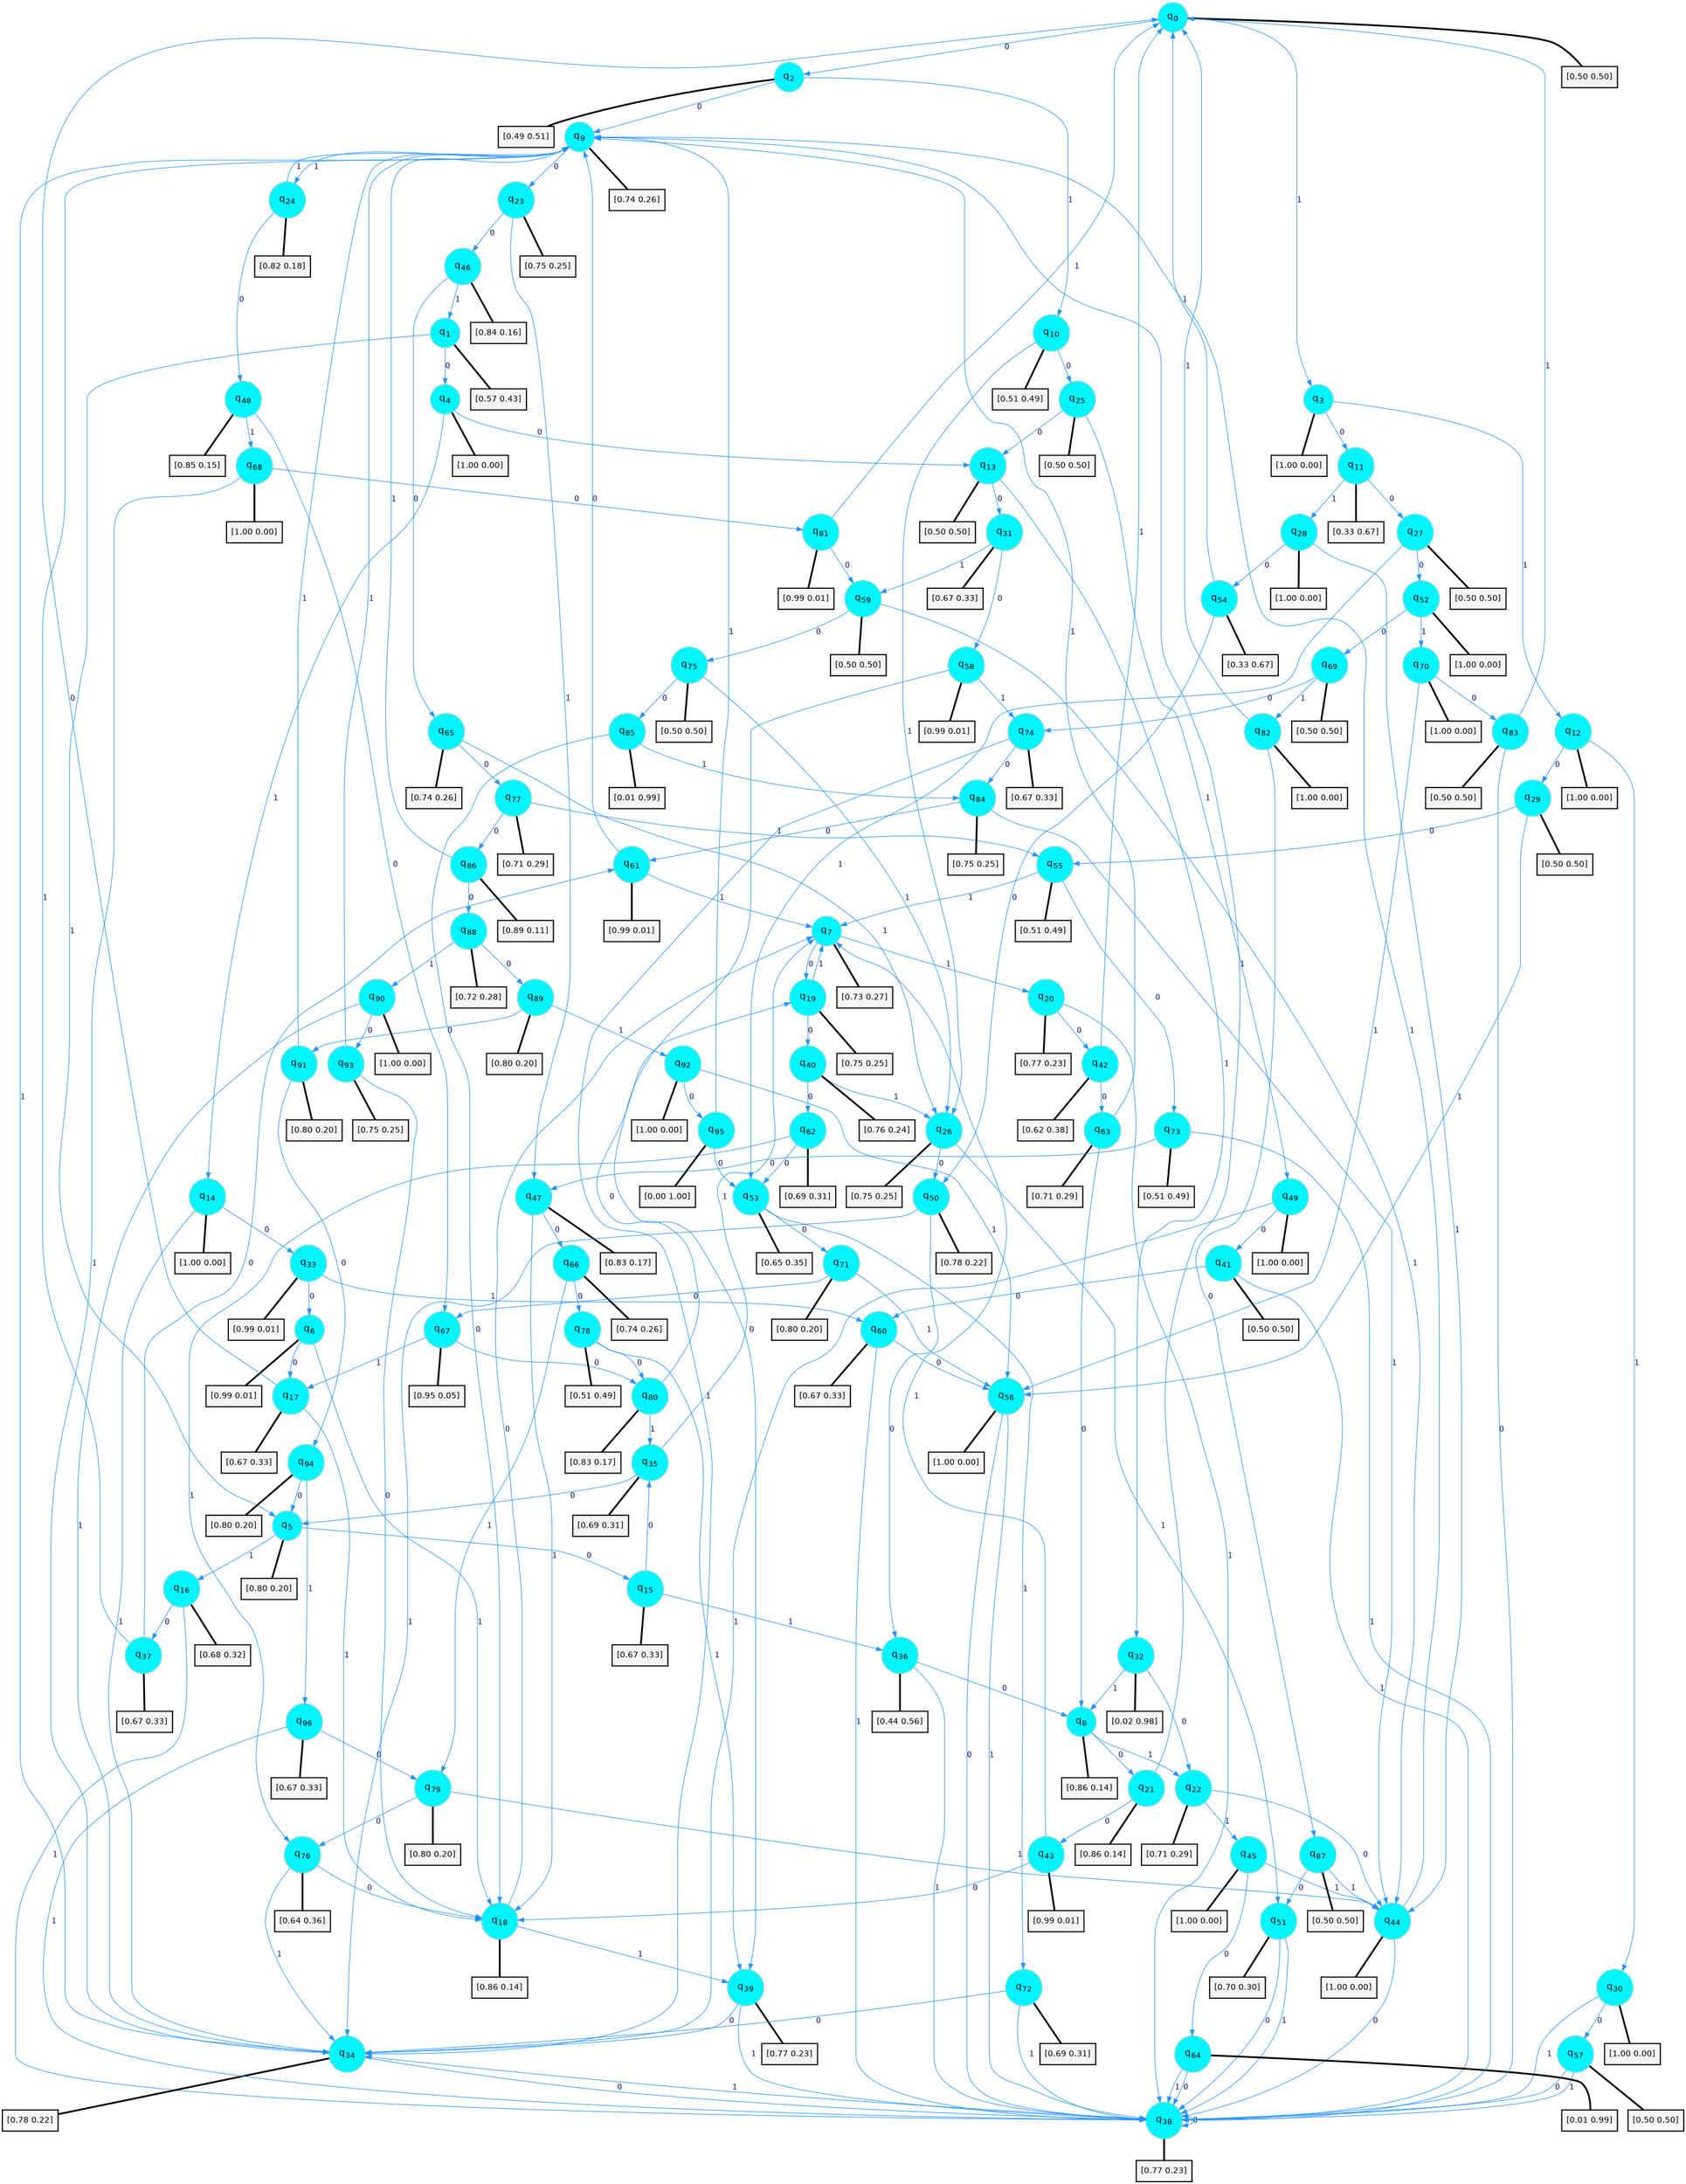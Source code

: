 digraph G {
graph [
bgcolor=transparent, dpi=300, rankdir=TD, size="40,25"];
node [
color=gray, fillcolor=turquoise1, fontcolor=black, fontname=Helvetica, fontsize=16, fontweight=bold, shape=circle, style=filled];
edge [
arrowsize=1, color=dodgerblue1, fontcolor=midnightblue, fontname=courier, fontweight=bold, penwidth=1, style=solid, weight=20];
0[label=<q<SUB>0</SUB>>];
1[label=<q<SUB>1</SUB>>];
2[label=<q<SUB>2</SUB>>];
3[label=<q<SUB>3</SUB>>];
4[label=<q<SUB>4</SUB>>];
5[label=<q<SUB>5</SUB>>];
6[label=<q<SUB>6</SUB>>];
7[label=<q<SUB>7</SUB>>];
8[label=<q<SUB>8</SUB>>];
9[label=<q<SUB>9</SUB>>];
10[label=<q<SUB>10</SUB>>];
11[label=<q<SUB>11</SUB>>];
12[label=<q<SUB>12</SUB>>];
13[label=<q<SUB>13</SUB>>];
14[label=<q<SUB>14</SUB>>];
15[label=<q<SUB>15</SUB>>];
16[label=<q<SUB>16</SUB>>];
17[label=<q<SUB>17</SUB>>];
18[label=<q<SUB>18</SUB>>];
19[label=<q<SUB>19</SUB>>];
20[label=<q<SUB>20</SUB>>];
21[label=<q<SUB>21</SUB>>];
22[label=<q<SUB>22</SUB>>];
23[label=<q<SUB>23</SUB>>];
24[label=<q<SUB>24</SUB>>];
25[label=<q<SUB>25</SUB>>];
26[label=<q<SUB>26</SUB>>];
27[label=<q<SUB>27</SUB>>];
28[label=<q<SUB>28</SUB>>];
29[label=<q<SUB>29</SUB>>];
30[label=<q<SUB>30</SUB>>];
31[label=<q<SUB>31</SUB>>];
32[label=<q<SUB>32</SUB>>];
33[label=<q<SUB>33</SUB>>];
34[label=<q<SUB>34</SUB>>];
35[label=<q<SUB>35</SUB>>];
36[label=<q<SUB>36</SUB>>];
37[label=<q<SUB>37</SUB>>];
38[label=<q<SUB>38</SUB>>];
39[label=<q<SUB>39</SUB>>];
40[label=<q<SUB>40</SUB>>];
41[label=<q<SUB>41</SUB>>];
42[label=<q<SUB>42</SUB>>];
43[label=<q<SUB>43</SUB>>];
44[label=<q<SUB>44</SUB>>];
45[label=<q<SUB>45</SUB>>];
46[label=<q<SUB>46</SUB>>];
47[label=<q<SUB>47</SUB>>];
48[label=<q<SUB>48</SUB>>];
49[label=<q<SUB>49</SUB>>];
50[label=<q<SUB>50</SUB>>];
51[label=<q<SUB>51</SUB>>];
52[label=<q<SUB>52</SUB>>];
53[label=<q<SUB>53</SUB>>];
54[label=<q<SUB>54</SUB>>];
55[label=<q<SUB>55</SUB>>];
56[label=<q<SUB>56</SUB>>];
57[label=<q<SUB>57</SUB>>];
58[label=<q<SUB>58</SUB>>];
59[label=<q<SUB>59</SUB>>];
60[label=<q<SUB>60</SUB>>];
61[label=<q<SUB>61</SUB>>];
62[label=<q<SUB>62</SUB>>];
63[label=<q<SUB>63</SUB>>];
64[label=<q<SUB>64</SUB>>];
65[label=<q<SUB>65</SUB>>];
66[label=<q<SUB>66</SUB>>];
67[label=<q<SUB>67</SUB>>];
68[label=<q<SUB>68</SUB>>];
69[label=<q<SUB>69</SUB>>];
70[label=<q<SUB>70</SUB>>];
71[label=<q<SUB>71</SUB>>];
72[label=<q<SUB>72</SUB>>];
73[label=<q<SUB>73</SUB>>];
74[label=<q<SUB>74</SUB>>];
75[label=<q<SUB>75</SUB>>];
76[label=<q<SUB>76</SUB>>];
77[label=<q<SUB>77</SUB>>];
78[label=<q<SUB>78</SUB>>];
79[label=<q<SUB>79</SUB>>];
80[label=<q<SUB>80</SUB>>];
81[label=<q<SUB>81</SUB>>];
82[label=<q<SUB>82</SUB>>];
83[label=<q<SUB>83</SUB>>];
84[label=<q<SUB>84</SUB>>];
85[label=<q<SUB>85</SUB>>];
86[label=<q<SUB>86</SUB>>];
87[label=<q<SUB>87</SUB>>];
88[label=<q<SUB>88</SUB>>];
89[label=<q<SUB>89</SUB>>];
90[label=<q<SUB>90</SUB>>];
91[label=<q<SUB>91</SUB>>];
92[label=<q<SUB>92</SUB>>];
93[label=<q<SUB>93</SUB>>];
94[label=<q<SUB>94</SUB>>];
95[label=<q<SUB>95</SUB>>];
96[label=<q<SUB>96</SUB>>];
97[label="[0.50 0.50]", shape=box,fontcolor=black, fontname=Helvetica, fontsize=14, penwidth=2, fillcolor=whitesmoke,color=black];
98[label="[0.57 0.43]", shape=box,fontcolor=black, fontname=Helvetica, fontsize=14, penwidth=2, fillcolor=whitesmoke,color=black];
99[label="[0.49 0.51]", shape=box,fontcolor=black, fontname=Helvetica, fontsize=14, penwidth=2, fillcolor=whitesmoke,color=black];
100[label="[1.00 0.00]", shape=box,fontcolor=black, fontname=Helvetica, fontsize=14, penwidth=2, fillcolor=whitesmoke,color=black];
101[label="[1.00 0.00]", shape=box,fontcolor=black, fontname=Helvetica, fontsize=14, penwidth=2, fillcolor=whitesmoke,color=black];
102[label="[0.80 0.20]", shape=box,fontcolor=black, fontname=Helvetica, fontsize=14, penwidth=2, fillcolor=whitesmoke,color=black];
103[label="[0.99 0.01]", shape=box,fontcolor=black, fontname=Helvetica, fontsize=14, penwidth=2, fillcolor=whitesmoke,color=black];
104[label="[0.73 0.27]", shape=box,fontcolor=black, fontname=Helvetica, fontsize=14, penwidth=2, fillcolor=whitesmoke,color=black];
105[label="[0.86 0.14]", shape=box,fontcolor=black, fontname=Helvetica, fontsize=14, penwidth=2, fillcolor=whitesmoke,color=black];
106[label="[0.74 0.26]", shape=box,fontcolor=black, fontname=Helvetica, fontsize=14, penwidth=2, fillcolor=whitesmoke,color=black];
107[label="[0.51 0.49]", shape=box,fontcolor=black, fontname=Helvetica, fontsize=14, penwidth=2, fillcolor=whitesmoke,color=black];
108[label="[0.33 0.67]", shape=box,fontcolor=black, fontname=Helvetica, fontsize=14, penwidth=2, fillcolor=whitesmoke,color=black];
109[label="[1.00 0.00]", shape=box,fontcolor=black, fontname=Helvetica, fontsize=14, penwidth=2, fillcolor=whitesmoke,color=black];
110[label="[0.50 0.50]", shape=box,fontcolor=black, fontname=Helvetica, fontsize=14, penwidth=2, fillcolor=whitesmoke,color=black];
111[label="[1.00 0.00]", shape=box,fontcolor=black, fontname=Helvetica, fontsize=14, penwidth=2, fillcolor=whitesmoke,color=black];
112[label="[0.67 0.33]", shape=box,fontcolor=black, fontname=Helvetica, fontsize=14, penwidth=2, fillcolor=whitesmoke,color=black];
113[label="[0.68 0.32]", shape=box,fontcolor=black, fontname=Helvetica, fontsize=14, penwidth=2, fillcolor=whitesmoke,color=black];
114[label="[0.67 0.33]", shape=box,fontcolor=black, fontname=Helvetica, fontsize=14, penwidth=2, fillcolor=whitesmoke,color=black];
115[label="[0.86 0.14]", shape=box,fontcolor=black, fontname=Helvetica, fontsize=14, penwidth=2, fillcolor=whitesmoke,color=black];
116[label="[0.75 0.25]", shape=box,fontcolor=black, fontname=Helvetica, fontsize=14, penwidth=2, fillcolor=whitesmoke,color=black];
117[label="[0.77 0.23]", shape=box,fontcolor=black, fontname=Helvetica, fontsize=14, penwidth=2, fillcolor=whitesmoke,color=black];
118[label="[0.86 0.14]", shape=box,fontcolor=black, fontname=Helvetica, fontsize=14, penwidth=2, fillcolor=whitesmoke,color=black];
119[label="[0.71 0.29]", shape=box,fontcolor=black, fontname=Helvetica, fontsize=14, penwidth=2, fillcolor=whitesmoke,color=black];
120[label="[0.75 0.25]", shape=box,fontcolor=black, fontname=Helvetica, fontsize=14, penwidth=2, fillcolor=whitesmoke,color=black];
121[label="[0.82 0.18]", shape=box,fontcolor=black, fontname=Helvetica, fontsize=14, penwidth=2, fillcolor=whitesmoke,color=black];
122[label="[0.50 0.50]", shape=box,fontcolor=black, fontname=Helvetica, fontsize=14, penwidth=2, fillcolor=whitesmoke,color=black];
123[label="[0.75 0.25]", shape=box,fontcolor=black, fontname=Helvetica, fontsize=14, penwidth=2, fillcolor=whitesmoke,color=black];
124[label="[0.50 0.50]", shape=box,fontcolor=black, fontname=Helvetica, fontsize=14, penwidth=2, fillcolor=whitesmoke,color=black];
125[label="[1.00 0.00]", shape=box,fontcolor=black, fontname=Helvetica, fontsize=14, penwidth=2, fillcolor=whitesmoke,color=black];
126[label="[0.50 0.50]", shape=box,fontcolor=black, fontname=Helvetica, fontsize=14, penwidth=2, fillcolor=whitesmoke,color=black];
127[label="[1.00 0.00]", shape=box,fontcolor=black, fontname=Helvetica, fontsize=14, penwidth=2, fillcolor=whitesmoke,color=black];
128[label="[0.67 0.33]", shape=box,fontcolor=black, fontname=Helvetica, fontsize=14, penwidth=2, fillcolor=whitesmoke,color=black];
129[label="[0.02 0.98]", shape=box,fontcolor=black, fontname=Helvetica, fontsize=14, penwidth=2, fillcolor=whitesmoke,color=black];
130[label="[0.99 0.01]", shape=box,fontcolor=black, fontname=Helvetica, fontsize=14, penwidth=2, fillcolor=whitesmoke,color=black];
131[label="[0.78 0.22]", shape=box,fontcolor=black, fontname=Helvetica, fontsize=14, penwidth=2, fillcolor=whitesmoke,color=black];
132[label="[0.69 0.31]", shape=box,fontcolor=black, fontname=Helvetica, fontsize=14, penwidth=2, fillcolor=whitesmoke,color=black];
133[label="[0.44 0.56]", shape=box,fontcolor=black, fontname=Helvetica, fontsize=14, penwidth=2, fillcolor=whitesmoke,color=black];
134[label="[0.67 0.33]", shape=box,fontcolor=black, fontname=Helvetica, fontsize=14, penwidth=2, fillcolor=whitesmoke,color=black];
135[label="[0.77 0.23]", shape=box,fontcolor=black, fontname=Helvetica, fontsize=14, penwidth=2, fillcolor=whitesmoke,color=black];
136[label="[0.77 0.23]", shape=box,fontcolor=black, fontname=Helvetica, fontsize=14, penwidth=2, fillcolor=whitesmoke,color=black];
137[label="[0.76 0.24]", shape=box,fontcolor=black, fontname=Helvetica, fontsize=14, penwidth=2, fillcolor=whitesmoke,color=black];
138[label="[0.50 0.50]", shape=box,fontcolor=black, fontname=Helvetica, fontsize=14, penwidth=2, fillcolor=whitesmoke,color=black];
139[label="[0.62 0.38]", shape=box,fontcolor=black, fontname=Helvetica, fontsize=14, penwidth=2, fillcolor=whitesmoke,color=black];
140[label="[0.99 0.01]", shape=box,fontcolor=black, fontname=Helvetica, fontsize=14, penwidth=2, fillcolor=whitesmoke,color=black];
141[label="[1.00 0.00]", shape=box,fontcolor=black, fontname=Helvetica, fontsize=14, penwidth=2, fillcolor=whitesmoke,color=black];
142[label="[1.00 0.00]", shape=box,fontcolor=black, fontname=Helvetica, fontsize=14, penwidth=2, fillcolor=whitesmoke,color=black];
143[label="[0.84 0.16]", shape=box,fontcolor=black, fontname=Helvetica, fontsize=14, penwidth=2, fillcolor=whitesmoke,color=black];
144[label="[0.83 0.17]", shape=box,fontcolor=black, fontname=Helvetica, fontsize=14, penwidth=2, fillcolor=whitesmoke,color=black];
145[label="[0.85 0.15]", shape=box,fontcolor=black, fontname=Helvetica, fontsize=14, penwidth=2, fillcolor=whitesmoke,color=black];
146[label="[1.00 0.00]", shape=box,fontcolor=black, fontname=Helvetica, fontsize=14, penwidth=2, fillcolor=whitesmoke,color=black];
147[label="[0.78 0.22]", shape=box,fontcolor=black, fontname=Helvetica, fontsize=14, penwidth=2, fillcolor=whitesmoke,color=black];
148[label="[0.70 0.30]", shape=box,fontcolor=black, fontname=Helvetica, fontsize=14, penwidth=2, fillcolor=whitesmoke,color=black];
149[label="[1.00 0.00]", shape=box,fontcolor=black, fontname=Helvetica, fontsize=14, penwidth=2, fillcolor=whitesmoke,color=black];
150[label="[0.65 0.35]", shape=box,fontcolor=black, fontname=Helvetica, fontsize=14, penwidth=2, fillcolor=whitesmoke,color=black];
151[label="[0.33 0.67]", shape=box,fontcolor=black, fontname=Helvetica, fontsize=14, penwidth=2, fillcolor=whitesmoke,color=black];
152[label="[0.51 0.49]", shape=box,fontcolor=black, fontname=Helvetica, fontsize=14, penwidth=2, fillcolor=whitesmoke,color=black];
153[label="[1.00 0.00]", shape=box,fontcolor=black, fontname=Helvetica, fontsize=14, penwidth=2, fillcolor=whitesmoke,color=black];
154[label="[0.50 0.50]", shape=box,fontcolor=black, fontname=Helvetica, fontsize=14, penwidth=2, fillcolor=whitesmoke,color=black];
155[label="[0.99 0.01]", shape=box,fontcolor=black, fontname=Helvetica, fontsize=14, penwidth=2, fillcolor=whitesmoke,color=black];
156[label="[0.50 0.50]", shape=box,fontcolor=black, fontname=Helvetica, fontsize=14, penwidth=2, fillcolor=whitesmoke,color=black];
157[label="[0.67 0.33]", shape=box,fontcolor=black, fontname=Helvetica, fontsize=14, penwidth=2, fillcolor=whitesmoke,color=black];
158[label="[0.99 0.01]", shape=box,fontcolor=black, fontname=Helvetica, fontsize=14, penwidth=2, fillcolor=whitesmoke,color=black];
159[label="[0.69 0.31]", shape=box,fontcolor=black, fontname=Helvetica, fontsize=14, penwidth=2, fillcolor=whitesmoke,color=black];
160[label="[0.71 0.29]", shape=box,fontcolor=black, fontname=Helvetica, fontsize=14, penwidth=2, fillcolor=whitesmoke,color=black];
161[label="[0.01 0.99]", shape=box,fontcolor=black, fontname=Helvetica, fontsize=14, penwidth=2, fillcolor=whitesmoke,color=black];
162[label="[0.74 0.26]", shape=box,fontcolor=black, fontname=Helvetica, fontsize=14, penwidth=2, fillcolor=whitesmoke,color=black];
163[label="[0.74 0.26]", shape=box,fontcolor=black, fontname=Helvetica, fontsize=14, penwidth=2, fillcolor=whitesmoke,color=black];
164[label="[0.95 0.05]", shape=box,fontcolor=black, fontname=Helvetica, fontsize=14, penwidth=2, fillcolor=whitesmoke,color=black];
165[label="[1.00 0.00]", shape=box,fontcolor=black, fontname=Helvetica, fontsize=14, penwidth=2, fillcolor=whitesmoke,color=black];
166[label="[0.50 0.50]", shape=box,fontcolor=black, fontname=Helvetica, fontsize=14, penwidth=2, fillcolor=whitesmoke,color=black];
167[label="[1.00 0.00]", shape=box,fontcolor=black, fontname=Helvetica, fontsize=14, penwidth=2, fillcolor=whitesmoke,color=black];
168[label="[0.80 0.20]", shape=box,fontcolor=black, fontname=Helvetica, fontsize=14, penwidth=2, fillcolor=whitesmoke,color=black];
169[label="[0.69 0.31]", shape=box,fontcolor=black, fontname=Helvetica, fontsize=14, penwidth=2, fillcolor=whitesmoke,color=black];
170[label="[0.51 0.49]", shape=box,fontcolor=black, fontname=Helvetica, fontsize=14, penwidth=2, fillcolor=whitesmoke,color=black];
171[label="[0.67 0.33]", shape=box,fontcolor=black, fontname=Helvetica, fontsize=14, penwidth=2, fillcolor=whitesmoke,color=black];
172[label="[0.50 0.50]", shape=box,fontcolor=black, fontname=Helvetica, fontsize=14, penwidth=2, fillcolor=whitesmoke,color=black];
173[label="[0.64 0.36]", shape=box,fontcolor=black, fontname=Helvetica, fontsize=14, penwidth=2, fillcolor=whitesmoke,color=black];
174[label="[0.71 0.29]", shape=box,fontcolor=black, fontname=Helvetica, fontsize=14, penwidth=2, fillcolor=whitesmoke,color=black];
175[label="[0.51 0.49]", shape=box,fontcolor=black, fontname=Helvetica, fontsize=14, penwidth=2, fillcolor=whitesmoke,color=black];
176[label="[0.80 0.20]", shape=box,fontcolor=black, fontname=Helvetica, fontsize=14, penwidth=2, fillcolor=whitesmoke,color=black];
177[label="[0.83 0.17]", shape=box,fontcolor=black, fontname=Helvetica, fontsize=14, penwidth=2, fillcolor=whitesmoke,color=black];
178[label="[0.99 0.01]", shape=box,fontcolor=black, fontname=Helvetica, fontsize=14, penwidth=2, fillcolor=whitesmoke,color=black];
179[label="[1.00 0.00]", shape=box,fontcolor=black, fontname=Helvetica, fontsize=14, penwidth=2, fillcolor=whitesmoke,color=black];
180[label="[0.50 0.50]", shape=box,fontcolor=black, fontname=Helvetica, fontsize=14, penwidth=2, fillcolor=whitesmoke,color=black];
181[label="[0.75 0.25]", shape=box,fontcolor=black, fontname=Helvetica, fontsize=14, penwidth=2, fillcolor=whitesmoke,color=black];
182[label="[0.01 0.99]", shape=box,fontcolor=black, fontname=Helvetica, fontsize=14, penwidth=2, fillcolor=whitesmoke,color=black];
183[label="[0.89 0.11]", shape=box,fontcolor=black, fontname=Helvetica, fontsize=14, penwidth=2, fillcolor=whitesmoke,color=black];
184[label="[0.50 0.50]", shape=box,fontcolor=black, fontname=Helvetica, fontsize=14, penwidth=2, fillcolor=whitesmoke,color=black];
185[label="[0.72 0.28]", shape=box,fontcolor=black, fontname=Helvetica, fontsize=14, penwidth=2, fillcolor=whitesmoke,color=black];
186[label="[0.80 0.20]", shape=box,fontcolor=black, fontname=Helvetica, fontsize=14, penwidth=2, fillcolor=whitesmoke,color=black];
187[label="[1.00 0.00]", shape=box,fontcolor=black, fontname=Helvetica, fontsize=14, penwidth=2, fillcolor=whitesmoke,color=black];
188[label="[0.80 0.20]", shape=box,fontcolor=black, fontname=Helvetica, fontsize=14, penwidth=2, fillcolor=whitesmoke,color=black];
189[label="[1.00 0.00]", shape=box,fontcolor=black, fontname=Helvetica, fontsize=14, penwidth=2, fillcolor=whitesmoke,color=black];
190[label="[0.75 0.25]", shape=box,fontcolor=black, fontname=Helvetica, fontsize=14, penwidth=2, fillcolor=whitesmoke,color=black];
191[label="[0.80 0.20]", shape=box,fontcolor=black, fontname=Helvetica, fontsize=14, penwidth=2, fillcolor=whitesmoke,color=black];
192[label="[0.00 1.00]", shape=box,fontcolor=black, fontname=Helvetica, fontsize=14, penwidth=2, fillcolor=whitesmoke,color=black];
193[label="[0.67 0.33]", shape=box,fontcolor=black, fontname=Helvetica, fontsize=14, penwidth=2, fillcolor=whitesmoke,color=black];
0->2 [label=0];
0->3 [label=1];
0->97 [arrowhead=none, penwidth=3,color=black];
1->4 [label=0];
1->5 [label=1];
1->98 [arrowhead=none, penwidth=3,color=black];
2->9 [label=0];
2->10 [label=1];
2->99 [arrowhead=none, penwidth=3,color=black];
3->11 [label=0];
3->12 [label=1];
3->100 [arrowhead=none, penwidth=3,color=black];
4->13 [label=0];
4->14 [label=1];
4->101 [arrowhead=none, penwidth=3,color=black];
5->15 [label=0];
5->16 [label=1];
5->102 [arrowhead=none, penwidth=3,color=black];
6->17 [label=0];
6->18 [label=1];
6->103 [arrowhead=none, penwidth=3,color=black];
7->19 [label=0];
7->20 [label=1];
7->104 [arrowhead=none, penwidth=3,color=black];
8->21 [label=0];
8->22 [label=1];
8->105 [arrowhead=none, penwidth=3,color=black];
9->23 [label=0];
9->24 [label=1];
9->106 [arrowhead=none, penwidth=3,color=black];
10->25 [label=0];
10->26 [label=1];
10->107 [arrowhead=none, penwidth=3,color=black];
11->27 [label=0];
11->28 [label=1];
11->108 [arrowhead=none, penwidth=3,color=black];
12->29 [label=0];
12->30 [label=1];
12->109 [arrowhead=none, penwidth=3,color=black];
13->31 [label=0];
13->32 [label=1];
13->110 [arrowhead=none, penwidth=3,color=black];
14->33 [label=0];
14->34 [label=1];
14->111 [arrowhead=none, penwidth=3,color=black];
15->35 [label=0];
15->36 [label=1];
15->112 [arrowhead=none, penwidth=3,color=black];
16->37 [label=0];
16->38 [label=1];
16->113 [arrowhead=none, penwidth=3,color=black];
17->0 [label=0];
17->18 [label=1];
17->114 [arrowhead=none, penwidth=3,color=black];
18->7 [label=0];
18->39 [label=1];
18->115 [arrowhead=none, penwidth=3,color=black];
19->40 [label=0];
19->7 [label=1];
19->116 [arrowhead=none, penwidth=3,color=black];
20->42 [label=0];
20->38 [label=1];
20->117 [arrowhead=none, penwidth=3,color=black];
21->43 [label=0];
21->9 [label=1];
21->118 [arrowhead=none, penwidth=3,color=black];
22->44 [label=0];
22->45 [label=1];
22->119 [arrowhead=none, penwidth=3,color=black];
23->46 [label=0];
23->47 [label=1];
23->120 [arrowhead=none, penwidth=3,color=black];
24->48 [label=0];
24->9 [label=1];
24->121 [arrowhead=none, penwidth=3,color=black];
25->13 [label=0];
25->49 [label=1];
25->122 [arrowhead=none, penwidth=3,color=black];
26->50 [label=0];
26->51 [label=1];
26->123 [arrowhead=none, penwidth=3,color=black];
27->52 [label=0];
27->53 [label=1];
27->124 [arrowhead=none, penwidth=3,color=black];
28->54 [label=0];
28->44 [label=1];
28->125 [arrowhead=none, penwidth=3,color=black];
29->55 [label=0];
29->56 [label=1];
29->126 [arrowhead=none, penwidth=3,color=black];
30->57 [label=0];
30->38 [label=1];
30->127 [arrowhead=none, penwidth=3,color=black];
31->58 [label=0];
31->59 [label=1];
31->128 [arrowhead=none, penwidth=3,color=black];
32->22 [label=0];
32->8 [label=1];
32->129 [arrowhead=none, penwidth=3,color=black];
33->6 [label=0];
33->60 [label=1];
33->130 [arrowhead=none, penwidth=3,color=black];
34->38 [label=0];
34->9 [label=1];
34->131 [arrowhead=none, penwidth=3,color=black];
35->5 [label=0];
35->7 [label=1];
35->132 [arrowhead=none, penwidth=3,color=black];
36->8 [label=0];
36->38 [label=1];
36->133 [arrowhead=none, penwidth=3,color=black];
37->61 [label=0];
37->9 [label=1];
37->134 [arrowhead=none, penwidth=3,color=black];
38->38 [label=0];
38->34 [label=1];
38->135 [arrowhead=none, penwidth=3,color=black];
39->34 [label=0];
39->38 [label=1];
39->136 [arrowhead=none, penwidth=3,color=black];
40->62 [label=0];
40->26 [label=1];
40->137 [arrowhead=none, penwidth=3,color=black];
41->60 [label=0];
41->38 [label=1];
41->138 [arrowhead=none, penwidth=3,color=black];
42->63 [label=0];
42->0 [label=1];
42->139 [arrowhead=none, penwidth=3,color=black];
43->18 [label=0];
43->7 [label=1];
43->140 [arrowhead=none, penwidth=3,color=black];
44->38 [label=0];
44->9 [label=1];
44->141 [arrowhead=none, penwidth=3,color=black];
45->64 [label=0];
45->44 [label=1];
45->142 [arrowhead=none, penwidth=3,color=black];
46->65 [label=0];
46->1 [label=1];
46->143 [arrowhead=none, penwidth=3,color=black];
47->66 [label=0];
47->18 [label=1];
47->144 [arrowhead=none, penwidth=3,color=black];
48->67 [label=0];
48->68 [label=1];
48->145 [arrowhead=none, penwidth=3,color=black];
49->41 [label=0];
49->34 [label=1];
49->146 [arrowhead=none, penwidth=3,color=black];
50->36 [label=0];
50->34 [label=1];
50->147 [arrowhead=none, penwidth=3,color=black];
51->38 [label=0];
51->38 [label=1];
51->148 [arrowhead=none, penwidth=3,color=black];
52->69 [label=0];
52->70 [label=1];
52->149 [arrowhead=none, penwidth=3,color=black];
53->71 [label=0];
53->72 [label=1];
53->150 [arrowhead=none, penwidth=3,color=black];
54->50 [label=0];
54->0 [label=1];
54->151 [arrowhead=none, penwidth=3,color=black];
55->73 [label=0];
55->7 [label=1];
55->152 [arrowhead=none, penwidth=3,color=black];
56->38 [label=0];
56->38 [label=1];
56->153 [arrowhead=none, penwidth=3,color=black];
57->38 [label=0];
57->38 [label=1];
57->154 [arrowhead=none, penwidth=3,color=black];
58->39 [label=0];
58->74 [label=1];
58->155 [arrowhead=none, penwidth=3,color=black];
59->75 [label=0];
59->44 [label=1];
59->156 [arrowhead=none, penwidth=3,color=black];
60->56 [label=0];
60->38 [label=1];
60->157 [arrowhead=none, penwidth=3,color=black];
61->9 [label=0];
61->7 [label=1];
61->158 [arrowhead=none, penwidth=3,color=black];
62->53 [label=0];
62->76 [label=1];
62->159 [arrowhead=none, penwidth=3,color=black];
63->8 [label=0];
63->9 [label=1];
63->160 [arrowhead=none, penwidth=3,color=black];
64->38 [label=0];
64->38 [label=1];
64->161 [arrowhead=none, penwidth=3,color=black];
65->77 [label=0];
65->26 [label=1];
65->162 [arrowhead=none, penwidth=3,color=black];
66->78 [label=0];
66->79 [label=1];
66->163 [arrowhead=none, penwidth=3,color=black];
67->80 [label=0];
67->17 [label=1];
67->164 [arrowhead=none, penwidth=3,color=black];
68->81 [label=0];
68->34 [label=1];
68->165 [arrowhead=none, penwidth=3,color=black];
69->74 [label=0];
69->82 [label=1];
69->166 [arrowhead=none, penwidth=3,color=black];
70->83 [label=0];
70->56 [label=1];
70->167 [arrowhead=none, penwidth=3,color=black];
71->67 [label=0];
71->56 [label=1];
71->168 [arrowhead=none, penwidth=3,color=black];
72->34 [label=0];
72->38 [label=1];
72->169 [arrowhead=none, penwidth=3,color=black];
73->47 [label=0];
73->38 [label=1];
73->170 [arrowhead=none, penwidth=3,color=black];
74->84 [label=0];
74->34 [label=1];
74->171 [arrowhead=none, penwidth=3,color=black];
75->85 [label=0];
75->26 [label=1];
75->172 [arrowhead=none, penwidth=3,color=black];
76->18 [label=0];
76->34 [label=1];
76->173 [arrowhead=none, penwidth=3,color=black];
77->86 [label=0];
77->55 [label=1];
77->174 [arrowhead=none, penwidth=3,color=black];
78->80 [label=0];
78->39 [label=1];
78->175 [arrowhead=none, penwidth=3,color=black];
79->76 [label=0];
79->44 [label=1];
79->176 [arrowhead=none, penwidth=3,color=black];
80->19 [label=0];
80->35 [label=1];
80->177 [arrowhead=none, penwidth=3,color=black];
81->59 [label=0];
81->0 [label=1];
81->178 [arrowhead=none, penwidth=3,color=black];
82->87 [label=0];
82->0 [label=1];
82->179 [arrowhead=none, penwidth=3,color=black];
83->38 [label=0];
83->0 [label=1];
83->180 [arrowhead=none, penwidth=3,color=black];
84->61 [label=0];
84->44 [label=1];
84->181 [arrowhead=none, penwidth=3,color=black];
85->18 [label=0];
85->84 [label=1];
85->182 [arrowhead=none, penwidth=3,color=black];
86->88 [label=0];
86->9 [label=1];
86->183 [arrowhead=none, penwidth=3,color=black];
87->51 [label=0];
87->44 [label=1];
87->184 [arrowhead=none, penwidth=3,color=black];
88->89 [label=0];
88->90 [label=1];
88->185 [arrowhead=none, penwidth=3,color=black];
89->91 [label=0];
89->92 [label=1];
89->186 [arrowhead=none, penwidth=3,color=black];
90->93 [label=0];
90->34 [label=1];
90->187 [arrowhead=none, penwidth=3,color=black];
91->94 [label=0];
91->9 [label=1];
91->188 [arrowhead=none, penwidth=3,color=black];
92->95 [label=0];
92->56 [label=1];
92->189 [arrowhead=none, penwidth=3,color=black];
93->18 [label=0];
93->9 [label=1];
93->190 [arrowhead=none, penwidth=3,color=black];
94->5 [label=0];
94->96 [label=1];
94->191 [arrowhead=none, penwidth=3,color=black];
95->53 [label=0];
95->9 [label=1];
95->192 [arrowhead=none, penwidth=3,color=black];
96->79 [label=0];
96->38 [label=1];
96->193 [arrowhead=none, penwidth=3,color=black];
}
